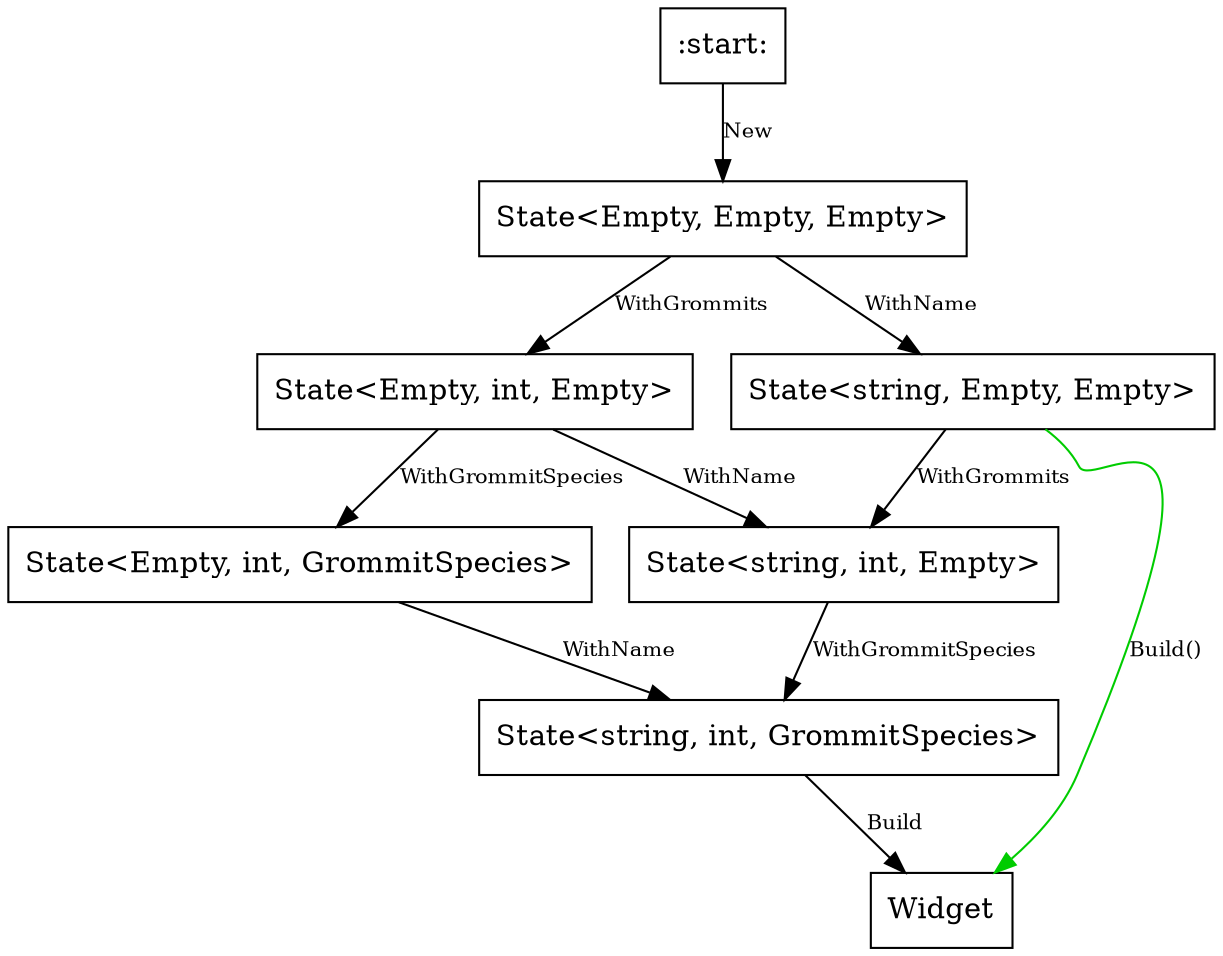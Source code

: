 digraph {
	node [shape=rect];
	edge [fontsize=10];
	":start:";
	"State<Empty, Empty, Empty>";
	"State<Empty, int, Empty>";
	"State<Empty, int, GrommitSpecies>";
	"State<string, Empty, Empty>";
	"State<string, int, Empty>";
	"State<string, int, GrommitSpecies>";
	"Widget";

	":start:" -> "State<Empty, Empty, Empty>" [label="New"];
	"State<Empty, Empty, Empty>" -> "State<string, Empty, Empty>" [label="WithName"];
	"State<Empty, int, Empty>" -> "State<string, int, Empty>" [label="WithName"];
	"State<Empty, int, GrommitSpecies>" -> "State<string, int, GrommitSpecies>" [label="WithName"];
	"State<Empty, Empty, Empty>" -> "State<Empty, int, Empty>" [label="WithGrommits"];
	"State<string, Empty, Empty>" -> "State<string, int, Empty>" [label="WithGrommits"];
	"State<string, int, Empty>" -> "State<string, int, GrommitSpecies>" [label="WithGrommitSpecies"];
	"State<Empty, int, Empty>" -> "State<Empty, int, GrommitSpecies>" [label="WithGrommitSpecies"];
	"State<string, int, GrommitSpecies>" -> "Widget" [label="Build"];
	"State<string, Empty, Empty>" -> "Widget" [label="Build()", color="#00cc00"];
}

